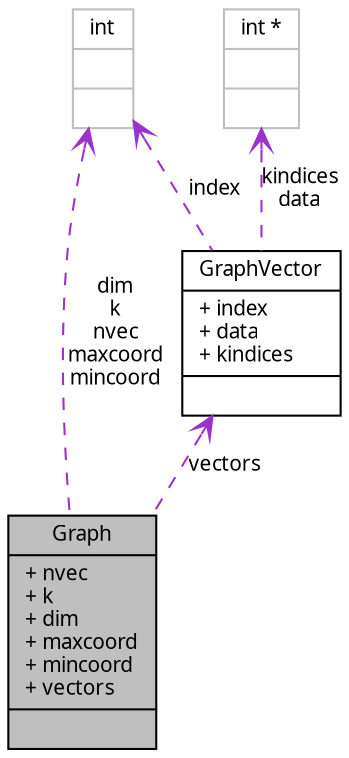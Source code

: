 digraph G
{
  edge [fontname="FreeSans.ttf",fontsize=10,labelfontname="FreeSans.ttf",labelfontsize=10];
  node [fontname="FreeSans.ttf",fontsize=10,shape=record];
  Node1 [label="{Graph\n|+ nvec\l+ k\l+ dim\l+ maxcoord\l+ mincoord\l+ vectors\l|}",height=0.2,width=0.4,color="black", fillcolor="grey75", style="filled" fontcolor="black"];
  Node2 -> Node1 [dir=back,color="darkorchid3",fontsize=10,style="dashed",label="dim\nk\nnvec\nmaxcoord\nmincoord",arrowtail="open",fontname="FreeSans.ttf"];
  Node2 [label="{int\n||}",height=0.2,width=0.4,color="grey75", fillcolor="white", style="filled"];
  Node3 -> Node1 [dir=back,color="darkorchid3",fontsize=10,style="dashed",label="vectors",arrowtail="open",fontname="FreeSans.ttf"];
  Node3 [label="{GraphVector\n|+ index\l+ data\l+ kindices\l|}",height=0.2,width=0.4,color="black", fillcolor="white", style="filled",URL="$structGraphVector.html"];
  Node4 -> Node3 [dir=back,color="darkorchid3",fontsize=10,style="dashed",label="kindices\ndata",arrowtail="open",fontname="FreeSans.ttf"];
  Node4 [label="{int *\n||}",height=0.2,width=0.4,color="grey75", fillcolor="white", style="filled"];
  Node2 -> Node3 [dir=back,color="darkorchid3",fontsize=10,style="dashed",label="index",arrowtail="open",fontname="FreeSans.ttf"];
}
